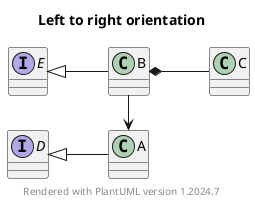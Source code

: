 @startuml
    title Left to right orientation
    left to right direction
    
    class A
    class B
    class C
    interface D
    interface E

    D <|-- A
    E <|-- B
    B -> A
    B *-- C

    footer Rendered with PlantUML version %version()
@enduml
